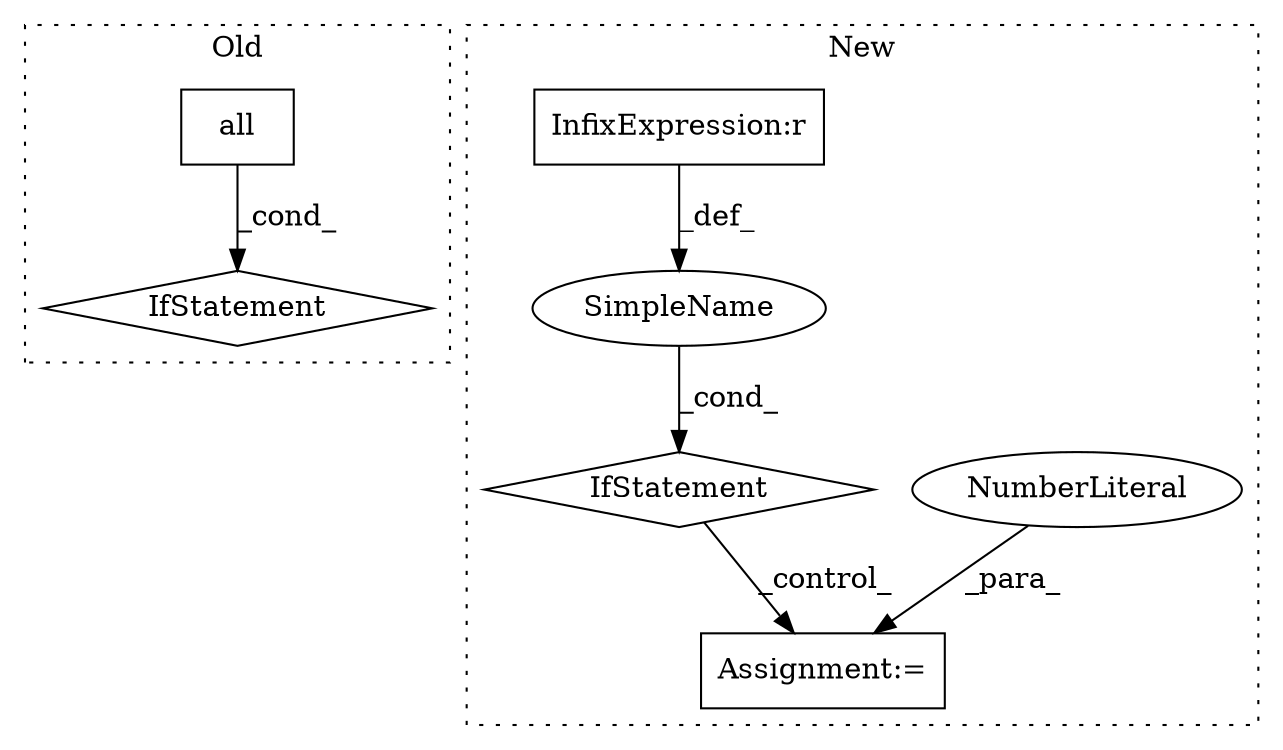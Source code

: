 digraph G {
subgraph cluster0 {
1 [label="all" a="32" s="441" l="5" shape="box"];
5 [label="IfStatement" a="25" s="386,446" l="4,2" shape="diamond"];
label = "Old";
style="dotted";
}
subgraph cluster1 {
2 [label="IfStatement" a="25" s="626,652" l="4,2" shape="diamond"];
3 [label="Assignment:=" a="7" s="708" l="1" shape="box"];
4 [label="SimpleName" a="42" s="" l="" shape="ellipse"];
6 [label="NumberLiteral" a="34" s="709" l="3" shape="ellipse"];
7 [label="InfixExpression:r" a="27" s="646" l="4" shape="box"];
label = "New";
style="dotted";
}
1 -> 5 [label="_cond_"];
2 -> 3 [label="_control_"];
4 -> 2 [label="_cond_"];
6 -> 3 [label="_para_"];
7 -> 4 [label="_def_"];
}